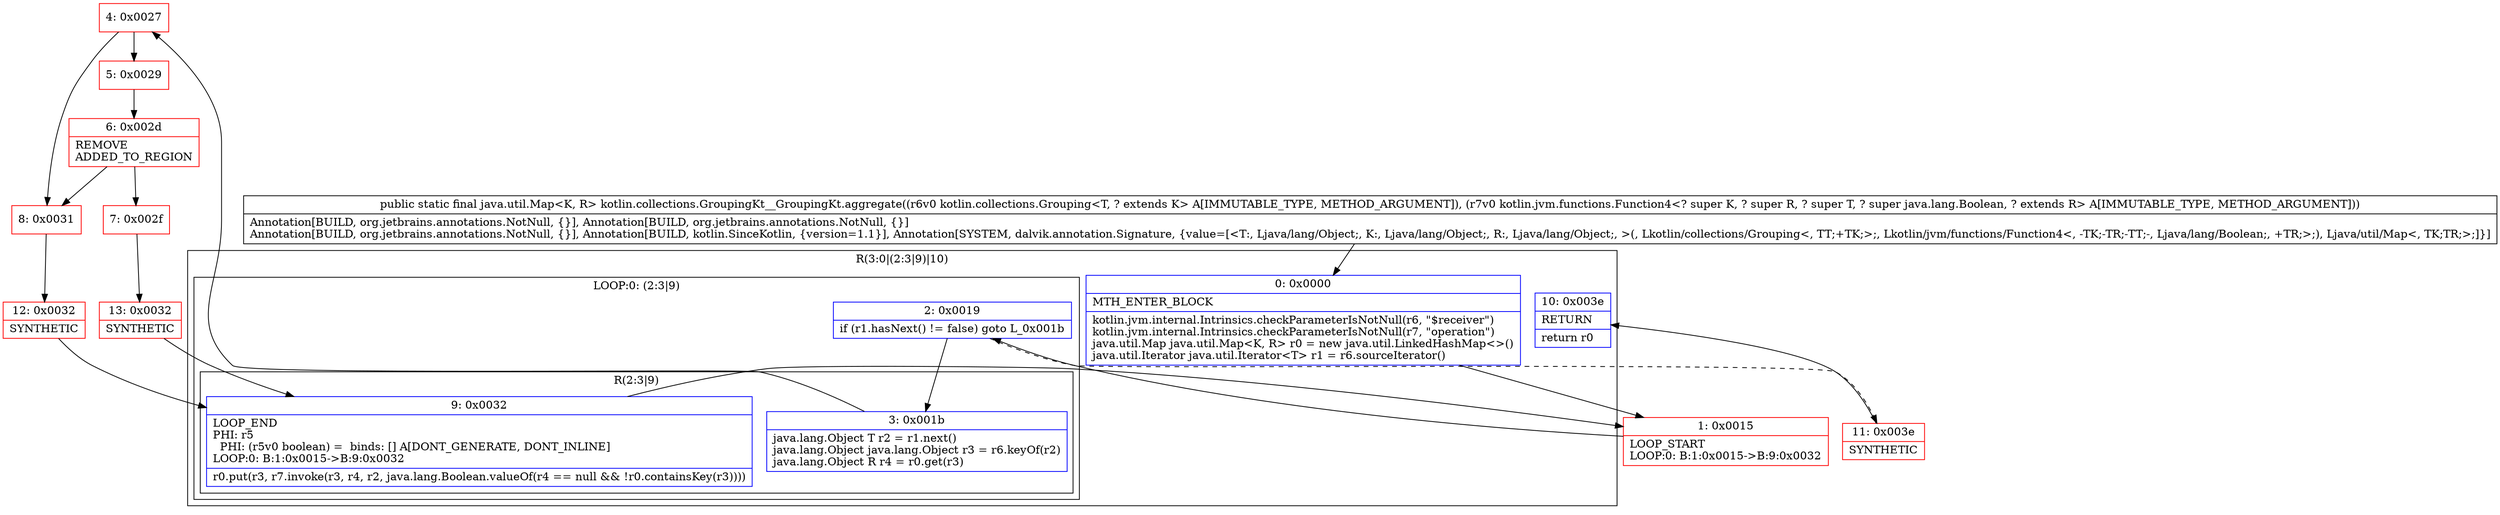 digraph "CFG forkotlin.collections.GroupingKt__GroupingKt.aggregate(Lkotlin\/collections\/Grouping;Lkotlin\/jvm\/functions\/Function4;)Ljava\/util\/Map;" {
subgraph cluster_Region_249172911 {
label = "R(3:0|(2:3|9)|10)";
node [shape=record,color=blue];
Node_0 [shape=record,label="{0\:\ 0x0000|MTH_ENTER_BLOCK\l|kotlin.jvm.internal.Intrinsics.checkParameterIsNotNull(r6, \"$receiver\")\lkotlin.jvm.internal.Intrinsics.checkParameterIsNotNull(r7, \"operation\")\ljava.util.Map java.util.Map\<K, R\> r0 = new java.util.LinkedHashMap\<\>()\ljava.util.Iterator java.util.Iterator\<T\> r1 = r6.sourceIterator()\l}"];
subgraph cluster_LoopRegion_1291269071 {
label = "LOOP:0: (2:3|9)";
node [shape=record,color=blue];
Node_2 [shape=record,label="{2\:\ 0x0019|if (r1.hasNext() != false) goto L_0x001b\l}"];
subgraph cluster_Region_2125261753 {
label = "R(2:3|9)";
node [shape=record,color=blue];
Node_3 [shape=record,label="{3\:\ 0x001b|java.lang.Object T r2 = r1.next()\ljava.lang.Object java.lang.Object r3 = r6.keyOf(r2)\ljava.lang.Object R r4 = r0.get(r3)\l}"];
Node_9 [shape=record,label="{9\:\ 0x0032|LOOP_END\lPHI: r5 \l  PHI: (r5v0 boolean) =  binds: [] A[DONT_GENERATE, DONT_INLINE]\lLOOP:0: B:1:0x0015\-\>B:9:0x0032\l|r0.put(r3, r7.invoke(r3, r4, r2, java.lang.Boolean.valueOf(r4 == null && !r0.containsKey(r3))))\l}"];
}
}
Node_10 [shape=record,label="{10\:\ 0x003e|RETURN\l|return r0\l}"];
}
Node_1 [shape=record,color=red,label="{1\:\ 0x0015|LOOP_START\lLOOP:0: B:1:0x0015\-\>B:9:0x0032\l}"];
Node_4 [shape=record,color=red,label="{4\:\ 0x0027}"];
Node_5 [shape=record,color=red,label="{5\:\ 0x0029}"];
Node_6 [shape=record,color=red,label="{6\:\ 0x002d|REMOVE\lADDED_TO_REGION\l}"];
Node_7 [shape=record,color=red,label="{7\:\ 0x002f}"];
Node_8 [shape=record,color=red,label="{8\:\ 0x0031}"];
Node_11 [shape=record,color=red,label="{11\:\ 0x003e|SYNTHETIC\l}"];
Node_12 [shape=record,color=red,label="{12\:\ 0x0032|SYNTHETIC\l}"];
Node_13 [shape=record,color=red,label="{13\:\ 0x0032|SYNTHETIC\l}"];
MethodNode[shape=record,label="{public static final java.util.Map\<K, R\> kotlin.collections.GroupingKt__GroupingKt.aggregate((r6v0 kotlin.collections.Grouping\<T, ? extends K\> A[IMMUTABLE_TYPE, METHOD_ARGUMENT]), (r7v0 kotlin.jvm.functions.Function4\<? super K, ? super R, ? super T, ? super java.lang.Boolean, ? extends R\> A[IMMUTABLE_TYPE, METHOD_ARGUMENT]))  | Annotation[BUILD, org.jetbrains.annotations.NotNull, \{\}], Annotation[BUILD, org.jetbrains.annotations.NotNull, \{\}]\lAnnotation[BUILD, org.jetbrains.annotations.NotNull, \{\}], Annotation[BUILD, kotlin.SinceKotlin, \{version=1.1\}], Annotation[SYSTEM, dalvik.annotation.Signature, \{value=[\<T:, Ljava\/lang\/Object;, K:, Ljava\/lang\/Object;, R:, Ljava\/lang\/Object;, \>(, Lkotlin\/collections\/Grouping\<, TT;+TK;\>;, Lkotlin\/jvm\/functions\/Function4\<, \-TK;\-TR;\-TT;\-, Ljava\/lang\/Boolean;, +TR;\>;), Ljava\/util\/Map\<, TK;TR;\>;]\}]\l}"];
MethodNode -> Node_0;
Node_0 -> Node_1;
Node_2 -> Node_3;
Node_2 -> Node_11[style=dashed];
Node_3 -> Node_4;
Node_9 -> Node_1;
Node_1 -> Node_2;
Node_4 -> Node_5;
Node_4 -> Node_8;
Node_5 -> Node_6;
Node_6 -> Node_7;
Node_6 -> Node_8;
Node_7 -> Node_13;
Node_8 -> Node_12;
Node_11 -> Node_10;
Node_12 -> Node_9;
Node_13 -> Node_9;
}

